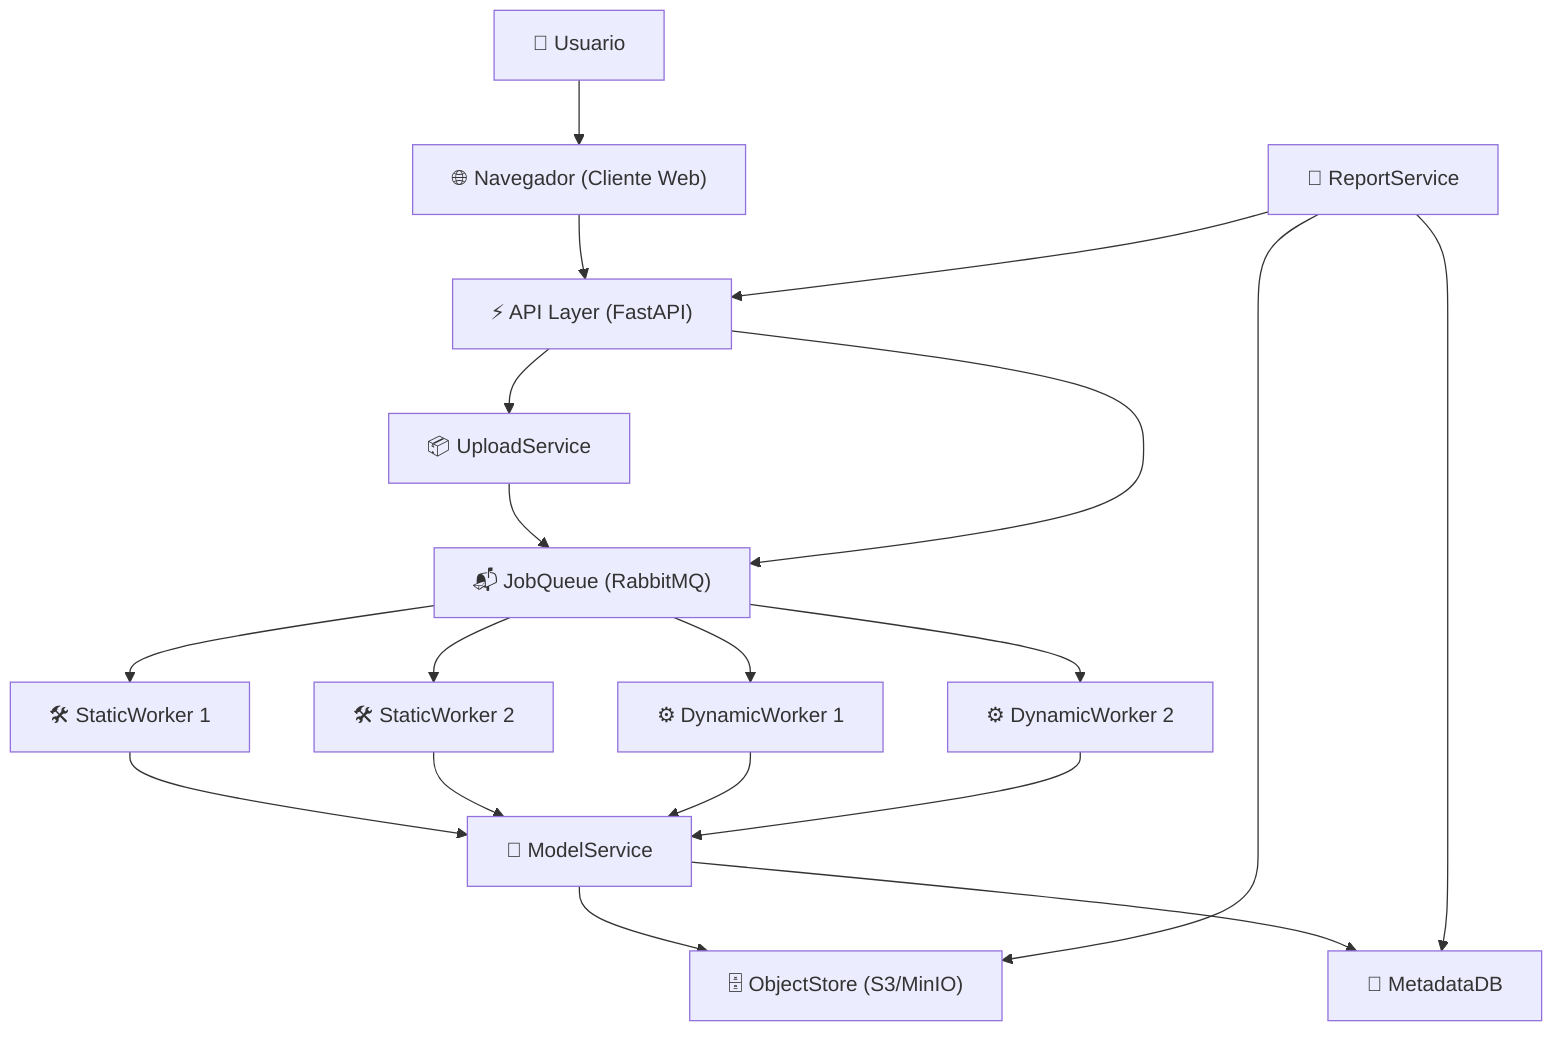 flowchart TD
    %% Actores
    User["👤 Usuario"] --> Browser["🌐 Navegador (Cliente Web)"]

    %% API Layer
    Browser --> API["⚡ API Layer (FastAPI)"]

    %% Upload Service y JobQueue
    API --> UploadService["📦 UploadService"]
    UploadService --> JobQueue["📬 JobQueue (RabbitMQ)"]

    %% Static Workers
    JobQueue --> StaticWorker1["🛠️ StaticWorker 1"]
    JobQueue --> StaticWorker2["🛠️ StaticWorker 2"]

    StaticWorker1 --> ModelService["🧩 ModelService"]
    StaticWorker2 --> ModelService

    %% Dynamic Workers
    API --> JobQueue
    JobQueue --> DynamicWorker1["⚙️ DynamicWorker 1"]
    JobQueue --> DynamicWorker2["⚙️ DynamicWorker 2"]

    DynamicWorker1 --> ModelService
    DynamicWorker2 --> ModelService

    %% Model Service connections
    ModelService --> ObjectStore["🗄️ ObjectStore (S3/MinIO)"]
    ModelService --> MetadataDB["💾 MetadataDB"]

    %% Report Service
    ReportService["📑 ReportService"] --> ObjectStore
    ReportService --> MetadataDB
    ReportService --> API